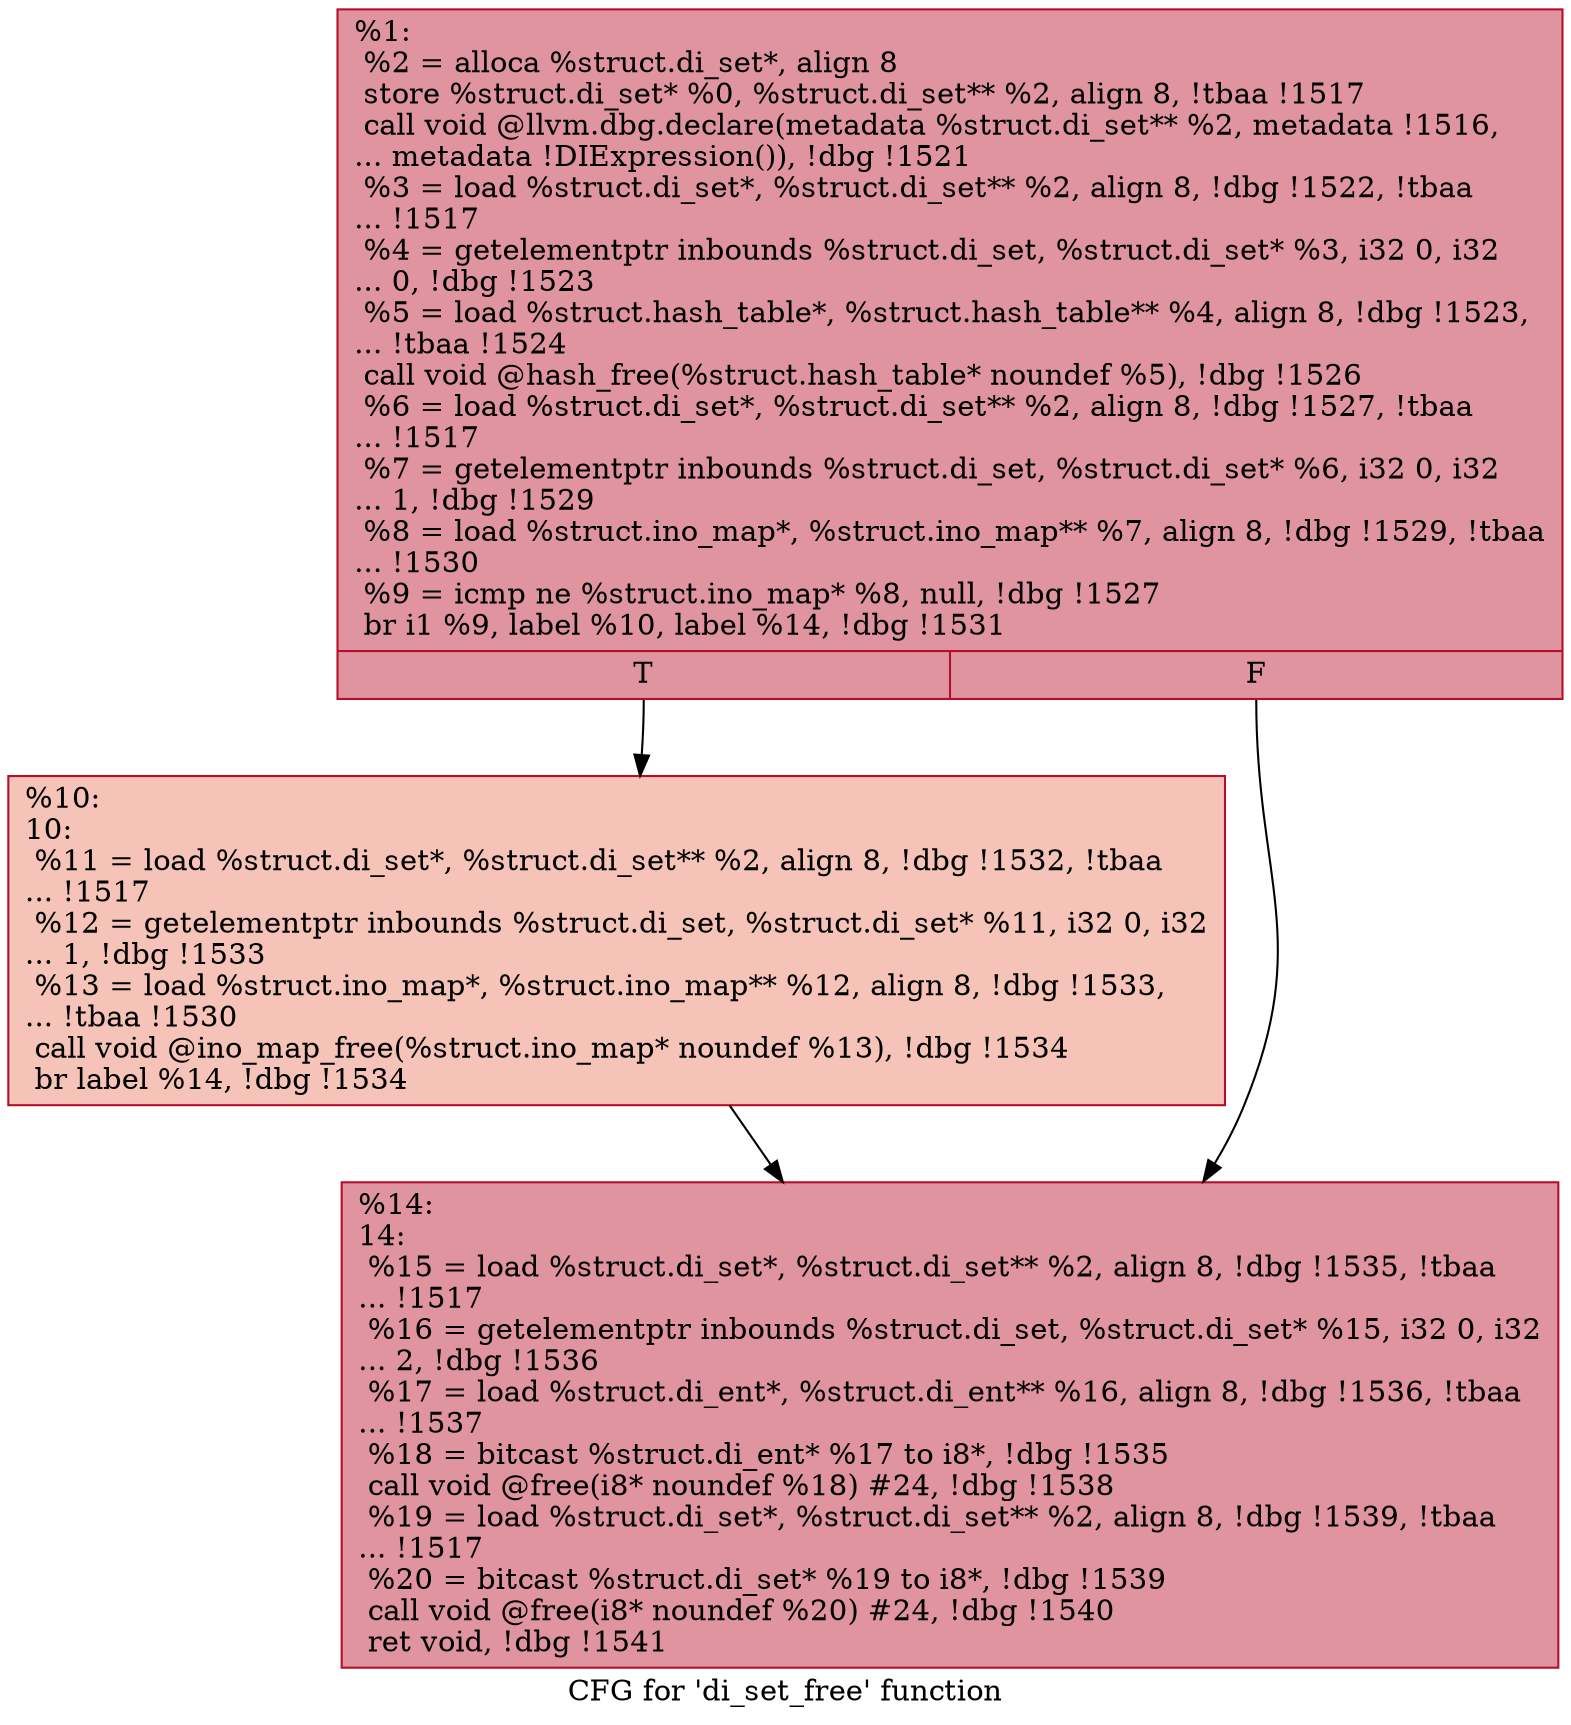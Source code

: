 digraph "CFG for 'di_set_free' function" {
	label="CFG for 'di_set_free' function";

	Node0x23daec0 [shape=record,color="#b70d28ff", style=filled, fillcolor="#b70d2870",label="{%1:\l  %2 = alloca %struct.di_set*, align 8\l  store %struct.di_set* %0, %struct.di_set** %2, align 8, !tbaa !1517\l  call void @llvm.dbg.declare(metadata %struct.di_set** %2, metadata !1516,\l... metadata !DIExpression()), !dbg !1521\l  %3 = load %struct.di_set*, %struct.di_set** %2, align 8, !dbg !1522, !tbaa\l... !1517\l  %4 = getelementptr inbounds %struct.di_set, %struct.di_set* %3, i32 0, i32\l... 0, !dbg !1523\l  %5 = load %struct.hash_table*, %struct.hash_table** %4, align 8, !dbg !1523,\l... !tbaa !1524\l  call void @hash_free(%struct.hash_table* noundef %5), !dbg !1526\l  %6 = load %struct.di_set*, %struct.di_set** %2, align 8, !dbg !1527, !tbaa\l... !1517\l  %7 = getelementptr inbounds %struct.di_set, %struct.di_set* %6, i32 0, i32\l... 1, !dbg !1529\l  %8 = load %struct.ino_map*, %struct.ino_map** %7, align 8, !dbg !1529, !tbaa\l... !1530\l  %9 = icmp ne %struct.ino_map* %8, null, !dbg !1527\l  br i1 %9, label %10, label %14, !dbg !1531\l|{<s0>T|<s1>F}}"];
	Node0x23daec0:s0 -> Node0x23daf10;
	Node0x23daec0:s1 -> Node0x23daf60;
	Node0x23daf10 [shape=record,color="#b70d28ff", style=filled, fillcolor="#e8765c70",label="{%10:\l10:                                               \l  %11 = load %struct.di_set*, %struct.di_set** %2, align 8, !dbg !1532, !tbaa\l... !1517\l  %12 = getelementptr inbounds %struct.di_set, %struct.di_set* %11, i32 0, i32\l... 1, !dbg !1533\l  %13 = load %struct.ino_map*, %struct.ino_map** %12, align 8, !dbg !1533,\l... !tbaa !1530\l  call void @ino_map_free(%struct.ino_map* noundef %13), !dbg !1534\l  br label %14, !dbg !1534\l}"];
	Node0x23daf10 -> Node0x23daf60;
	Node0x23daf60 [shape=record,color="#b70d28ff", style=filled, fillcolor="#b70d2870",label="{%14:\l14:                                               \l  %15 = load %struct.di_set*, %struct.di_set** %2, align 8, !dbg !1535, !tbaa\l... !1517\l  %16 = getelementptr inbounds %struct.di_set, %struct.di_set* %15, i32 0, i32\l... 2, !dbg !1536\l  %17 = load %struct.di_ent*, %struct.di_ent** %16, align 8, !dbg !1536, !tbaa\l... !1537\l  %18 = bitcast %struct.di_ent* %17 to i8*, !dbg !1535\l  call void @free(i8* noundef %18) #24, !dbg !1538\l  %19 = load %struct.di_set*, %struct.di_set** %2, align 8, !dbg !1539, !tbaa\l... !1517\l  %20 = bitcast %struct.di_set* %19 to i8*, !dbg !1539\l  call void @free(i8* noundef %20) #24, !dbg !1540\l  ret void, !dbg !1541\l}"];
}
